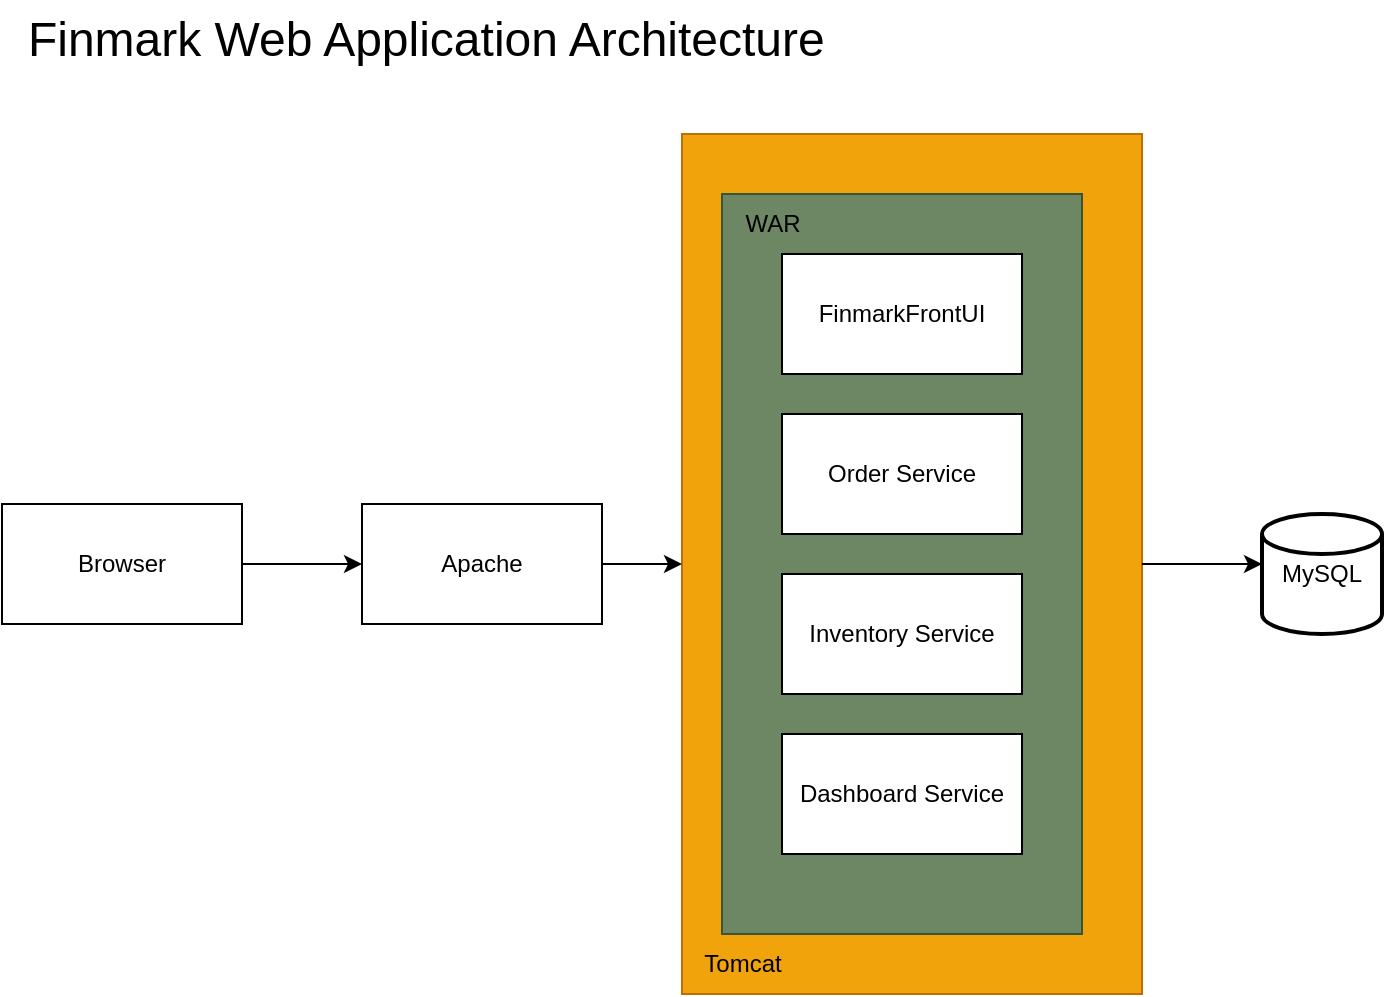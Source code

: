 <mxfile version="27.0.8" pages="2">
  <diagram name="Page-1" id="e7e014a7-5840-1c2e-5031-d8a46d1fe8dd">
    <mxGraphModel dx="1229" dy="1199" grid="1" gridSize="10" guides="1" tooltips="1" connect="1" arrows="1" fold="1" page="1" pageScale="1" pageWidth="1169" pageHeight="826" background="none" math="0" shadow="0">
      <root>
        <mxCell id="0" />
        <mxCell id="1" parent="0" />
        <mxCell id="nQisF_JksVel5cSUi8cc-50" value="&lt;blockquote style=&quot;margin: 0 0 0 40px; border: none; padding: 0px;&quot;&gt;&lt;div&gt;&lt;br&gt;&lt;/div&gt;&lt;/blockquote&gt;" style="rounded=0;whiteSpace=wrap;html=1;align=left;fillColor=#f0a30a;fontColor=#000000;strokeColor=#BD7000;" parent="1" vertex="1">
          <mxGeometry x="579" y="257" width="230" height="430" as="geometry" />
        </mxCell>
        <mxCell id="nQisF_JksVel5cSUi8cc-52" value="" style="rounded=0;whiteSpace=wrap;html=1;fillColor=#6d8764;fontColor=#ffffff;strokeColor=#3A5431;" parent="1" vertex="1">
          <mxGeometry x="599" y="287" width="180" height="370" as="geometry" />
        </mxCell>
        <mxCell id="nQisF_JksVel5cSUi8cc-57" style="edgeStyle=orthogonalEdgeStyle;rounded=0;orthogonalLoop=1;jettySize=auto;html=1;entryX=0;entryY=0.5;entryDx=0;entryDy=0;" parent="1" source="nQisF_JksVel5cSUi8cc-41" target="nQisF_JksVel5cSUi8cc-50" edge="1">
          <mxGeometry relative="1" as="geometry" />
        </mxCell>
        <mxCell id="nQisF_JksVel5cSUi8cc-41" value="Apache" style="rounded=0;whiteSpace=wrap;html=1;" parent="1" vertex="1">
          <mxGeometry x="419" y="442" width="120" height="60" as="geometry" />
        </mxCell>
        <mxCell id="nQisF_JksVel5cSUi8cc-42" value="FinmarkFrontUI" style="rounded=0;whiteSpace=wrap;html=1;" parent="1" vertex="1">
          <mxGeometry x="629" y="317" width="120" height="60" as="geometry" />
        </mxCell>
        <mxCell id="nQisF_JksVel5cSUi8cc-43" value="Order Service" style="rounded=0;whiteSpace=wrap;html=1;" parent="1" vertex="1">
          <mxGeometry x="629" y="397" width="120" height="60" as="geometry" />
        </mxCell>
        <mxCell id="nQisF_JksVel5cSUi8cc-44" value="Inventory Service" style="rounded=0;whiteSpace=wrap;html=1;" parent="1" vertex="1">
          <mxGeometry x="629" y="477" width="120" height="60" as="geometry" />
        </mxCell>
        <mxCell id="nQisF_JksVel5cSUi8cc-45" value="Dashboard Service" style="rounded=0;whiteSpace=wrap;html=1;" parent="1" vertex="1">
          <mxGeometry x="629" y="557" width="120" height="60" as="geometry" />
        </mxCell>
        <mxCell id="nQisF_JksVel5cSUi8cc-47" style="edgeStyle=orthogonalEdgeStyle;rounded=0;orthogonalLoop=1;jettySize=auto;html=1;" parent="1" source="nQisF_JksVel5cSUi8cc-46" target="nQisF_JksVel5cSUi8cc-41" edge="1">
          <mxGeometry relative="1" as="geometry" />
        </mxCell>
        <mxCell id="nQisF_JksVel5cSUi8cc-46" value="Browser" style="rounded=0;whiteSpace=wrap;html=1;" parent="1" vertex="1">
          <mxGeometry x="239" y="442" width="120" height="60" as="geometry" />
        </mxCell>
        <mxCell id="nQisF_JksVel5cSUi8cc-51" value="Tomcat" style="text;html=1;align=center;verticalAlign=middle;resizable=0;points=[];autosize=1;strokeColor=none;fillColor=none;" parent="1" vertex="1">
          <mxGeometry x="579" y="657" width="60" height="30" as="geometry" />
        </mxCell>
        <mxCell id="nQisF_JksVel5cSUi8cc-53" value="WAR" style="text;html=1;align=center;verticalAlign=middle;resizable=0;points=[];autosize=1;strokeColor=none;fillColor=none;" parent="1" vertex="1">
          <mxGeometry x="599" y="287" width="50" height="30" as="geometry" />
        </mxCell>
        <mxCell id="nQisF_JksVel5cSUi8cc-56" value="MySQL" style="strokeWidth=2;html=1;shape=mxgraph.flowchart.database;whiteSpace=wrap;" parent="1" vertex="1">
          <mxGeometry x="869" y="447" width="60" height="60" as="geometry" />
        </mxCell>
        <mxCell id="nQisF_JksVel5cSUi8cc-59" style="edgeStyle=orthogonalEdgeStyle;rounded=0;orthogonalLoop=1;jettySize=auto;html=1;entryX=0;entryY=0.417;entryDx=0;entryDy=0;entryPerimeter=0;" parent="1" source="nQisF_JksVel5cSUi8cc-50" target="nQisF_JksVel5cSUi8cc-56" edge="1">
          <mxGeometry relative="1" as="geometry" />
        </mxCell>
        <mxCell id="nQisF_JksVel5cSUi8cc-60" value="Finmark Web Application Architecture&amp;nbsp;" style="text;html=1;align=center;verticalAlign=middle;resizable=0;points=[];autosize=1;strokeColor=none;fillColor=none;fontSize=24;" parent="1" vertex="1">
          <mxGeometry x="239" y="190" width="430" height="40" as="geometry" />
        </mxCell>
      </root>
    </mxGraphModel>
  </diagram>
  <diagram id="kT22-HcbjFVgoxwuvgz9" name="Proposed-System-Architecture">
    <mxGraphModel dx="927" dy="551" grid="1" gridSize="10" guides="1" tooltips="1" connect="1" arrows="1" fold="1" page="1" pageScale="1" pageWidth="850" pageHeight="1100" math="0" shadow="0">
      <root>
        <mxCell id="0" />
        <mxCell id="1" parent="0" />
        <mxCell id="Ag7bAQOgSqGWVvmJbi6A-3" style="edgeStyle=orthogonalEdgeStyle;rounded=0;orthogonalLoop=1;jettySize=auto;html=1;" edge="1" parent="1" target="0sTYohOLFY5FO4xbisH6-1">
          <mxGeometry relative="1" as="geometry">
            <mxPoint x="390" y="335" as="sourcePoint" />
            <mxPoint x="430" y="335" as="targetPoint" />
          </mxGeometry>
        </mxCell>
        <mxCell id="0sTYohOLFY5FO4xbisH6-2" value="HTTPS Request (Rest/GraphQL" style="edgeLabel;html=1;align=center;verticalAlign=middle;resizable=0;points=[];" vertex="1" connectable="0" parent="Ag7bAQOgSqGWVvmJbi6A-3">
          <mxGeometry x="-0.339" y="1" relative="1" as="geometry">
            <mxPoint x="27" y="-14" as="offset" />
          </mxGeometry>
        </mxCell>
        <mxCell id="Ag7bAQOgSqGWVvmJbi6A-9" style="edgeStyle=orthogonalEdgeStyle;rounded=0;orthogonalLoop=1;jettySize=auto;html=1;" edge="1" parent="1" source="Ag7bAQOgSqGWVvmJbi6A-16">
          <mxGeometry relative="1" as="geometry">
            <mxPoint x="210" y="335" as="sourcePoint" />
            <mxPoint x="270" y="335" as="targetPoint" />
          </mxGeometry>
        </mxCell>
        <mxCell id="Ag7bAQOgSqGWVvmJbi6A-15" value="Finmark Web Application Architecture&amp;nbsp;" style="text;html=1;align=center;verticalAlign=middle;resizable=0;points=[];autosize=1;strokeColor=none;fillColor=none;fontSize=24;" vertex="1" parent="1">
          <mxGeometry x="90" y="53" width="430" height="40" as="geometry" />
        </mxCell>
        <mxCell id="Ag7bAQOgSqGWVvmJbi6A-16" value="User" style="sketch=0;outlineConnect=0;fontColor=#232F3E;gradientColor=none;fillColor=#232F3D;strokeColor=none;dashed=0;verticalLabelPosition=bottom;verticalAlign=top;align=center;html=1;fontSize=12;fontStyle=0;aspect=fixed;pointerEvents=1;shape=mxgraph.aws4.user;" vertex="1" parent="1">
          <mxGeometry x="120" y="296" width="78" height="78" as="geometry" />
        </mxCell>
        <mxCell id="Ag7bAQOgSqGWVvmJbi6A-17" value="Browser" style="sketch=0;pointerEvents=1;shadow=0;dashed=0;html=1;strokeColor=none;fillColor=#434445;aspect=fixed;labelPosition=center;verticalLabelPosition=bottom;verticalAlign=top;align=center;outlineConnect=0;shape=mxgraph.vvd.web_browser;" vertex="1" parent="1">
          <mxGeometry x="270" y="292" width="121.13" height="86" as="geometry" />
        </mxCell>
        <mxCell id="0sTYohOLFY5FO4xbisH6-5" style="edgeStyle=orthogonalEdgeStyle;rounded=0;orthogonalLoop=1;jettySize=auto;html=1;entryX=0;entryY=0.5;entryDx=0;entryDy=0;" edge="1" parent="1" source="0sTYohOLFY5FO4xbisH6-1" target="0sTYohOLFY5FO4xbisH6-4">
          <mxGeometry relative="1" as="geometry">
            <Array as="points">
              <mxPoint x="560" y="350" />
              <mxPoint x="560" y="570" />
            </Array>
          </mxGeometry>
        </mxCell>
        <mxCell id="0sTYohOLFY5FO4xbisH6-6" style="edgeStyle=orthogonalEdgeStyle;rounded=0;orthogonalLoop=1;jettySize=auto;html=1;" edge="1" parent="1" source="0sTYohOLFY5FO4xbisH6-1" target="0sTYohOLFY5FO4xbisH6-3">
          <mxGeometry relative="1" as="geometry" />
        </mxCell>
        <mxCell id="0sTYohOLFY5FO4xbisH6-11" value="HTTPS API Calls (Rest)" style="edgeLabel;html=1;align=center;verticalAlign=middle;resizable=0;points=[];" vertex="1" connectable="0" parent="0sTYohOLFY5FO4xbisH6-6">
          <mxGeometry x="-0.273" relative="1" as="geometry">
            <mxPoint x="10" y="5" as="offset" />
          </mxGeometry>
        </mxCell>
        <mxCell id="0sTYohOLFY5FO4xbisH6-1" value="Frontend&lt;br&gt;NextJS" style="rounded=0;whiteSpace=wrap;html=1;" vertex="1" parent="1">
          <mxGeometry x="580" y="305" width="120" height="60" as="geometry" />
        </mxCell>
        <mxCell id="0sTYohOLFY5FO4xbisH6-7" style="edgeStyle=orthogonalEdgeStyle;rounded=0;orthogonalLoop=1;jettySize=auto;html=1;" edge="1" parent="1" source="0sTYohOLFY5FO4xbisH6-3" target="0sTYohOLFY5FO4xbisH6-4">
          <mxGeometry relative="1" as="geometry" />
        </mxCell>
        <mxCell id="0sTYohOLFY5FO4xbisH6-9" style="edgeStyle=orthogonalEdgeStyle;rounded=0;orthogonalLoop=1;jettySize=auto;html=1;startArrow=classic;startFill=1;" edge="1" parent="1" source="0sTYohOLFY5FO4xbisH6-3" target="0sTYohOLFY5FO4xbisH6-8">
          <mxGeometry relative="1" as="geometry" />
        </mxCell>
        <mxCell id="0sTYohOLFY5FO4xbisH6-10" value="Prisma Client(ORM)" style="edgeLabel;html=1;align=center;verticalAlign=middle;resizable=0;points=[];" vertex="1" connectable="0" parent="0sTYohOLFY5FO4xbisH6-9">
          <mxGeometry x="-0.201" y="-2" relative="1" as="geometry">
            <mxPoint x="8" y="-12" as="offset" />
          </mxGeometry>
        </mxCell>
        <mxCell id="0sTYohOLFY5FO4xbisH6-3" value="Backend&lt;div&gt;NodeJS&lt;/div&gt;" style="rounded=0;whiteSpace=wrap;html=1;" vertex="1" parent="1">
          <mxGeometry x="580" y="420" width="120" height="60" as="geometry" />
        </mxCell>
        <mxCell id="0sTYohOLFY5FO4xbisH6-4" value="External API Service" style="rounded=0;whiteSpace=wrap;html=1;" vertex="1" parent="1">
          <mxGeometry x="580" y="540" width="120" height="60" as="geometry" />
        </mxCell>
        <mxCell id="0sTYohOLFY5FO4xbisH6-8" value="Database&lt;br&gt;MongoDB" style="rounded=0;whiteSpace=wrap;html=1;" vertex="1" parent="1">
          <mxGeometry x="830" y="420" width="120" height="60" as="geometry" />
        </mxCell>
      </root>
    </mxGraphModel>
  </diagram>
</mxfile>
